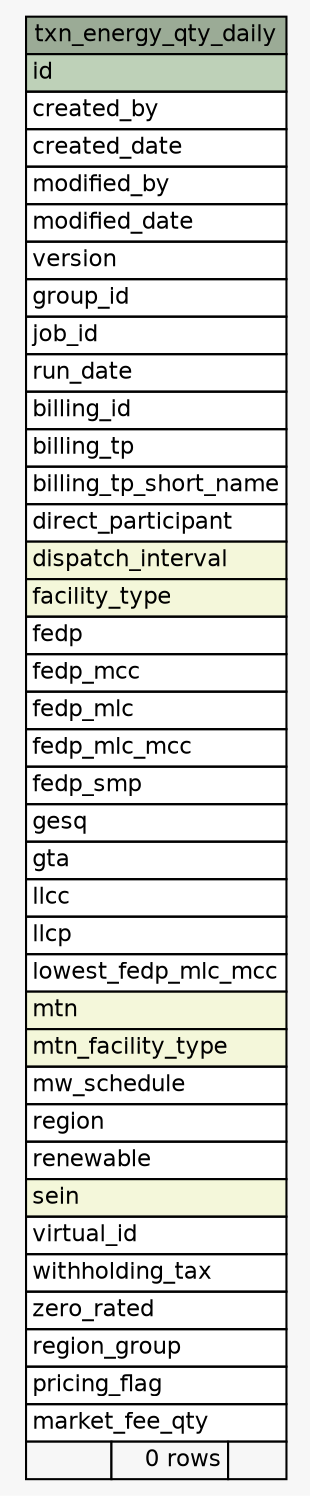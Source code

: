 // dot 2.36.0 on Mac OS X 10.12.6
// SchemaSpy rev 590
digraph "txn_energy_qty_daily" {
  graph [
    rankdir="RL"
    bgcolor="#f7f7f7"
    nodesep="0.18"
    ranksep="0.46"
    fontname="Helvetica"
    fontsize="11"
  ];
  node [
    fontname="Helvetica"
    fontsize="11"
    shape="plaintext"
  ];
  edge [
    arrowsize="0.8"
  ];
  "txn_energy_qty_daily" [
    label=<
    <TABLE BORDER="0" CELLBORDER="1" CELLSPACING="0" BGCOLOR="#ffffff">
      <TR><TD COLSPAN="3" BGCOLOR="#9bab96" ALIGN="CENTER">txn_energy_qty_daily</TD></TR>
      <TR><TD PORT="id" COLSPAN="3" BGCOLOR="#bed1b8" ALIGN="LEFT">id</TD></TR>
      <TR><TD PORT="created_by" COLSPAN="3" ALIGN="LEFT">created_by</TD></TR>
      <TR><TD PORT="created_date" COLSPAN="3" ALIGN="LEFT">created_date</TD></TR>
      <TR><TD PORT="modified_by" COLSPAN="3" ALIGN="LEFT">modified_by</TD></TR>
      <TR><TD PORT="modified_date" COLSPAN="3" ALIGN="LEFT">modified_date</TD></TR>
      <TR><TD PORT="version" COLSPAN="3" ALIGN="LEFT">version</TD></TR>
      <TR><TD PORT="group_id" COLSPAN="3" ALIGN="LEFT">group_id</TD></TR>
      <TR><TD PORT="job_id" COLSPAN="3" ALIGN="LEFT">job_id</TD></TR>
      <TR><TD PORT="run_date" COLSPAN="3" ALIGN="LEFT">run_date</TD></TR>
      <TR><TD PORT="billing_id" COLSPAN="3" ALIGN="LEFT">billing_id</TD></TR>
      <TR><TD PORT="billing_tp" COLSPAN="3" ALIGN="LEFT">billing_tp</TD></TR>
      <TR><TD PORT="billing_tp_short_name" COLSPAN="3" ALIGN="LEFT">billing_tp_short_name</TD></TR>
      <TR><TD PORT="direct_participant" COLSPAN="3" ALIGN="LEFT">direct_participant</TD></TR>
      <TR><TD PORT="dispatch_interval" COLSPAN="3" BGCOLOR="#f4f7da" ALIGN="LEFT">dispatch_interval</TD></TR>
      <TR><TD PORT="facility_type" COLSPAN="3" BGCOLOR="#f4f7da" ALIGN="LEFT">facility_type</TD></TR>
      <TR><TD PORT="fedp" COLSPAN="3" ALIGN="LEFT">fedp</TD></TR>
      <TR><TD PORT="fedp_mcc" COLSPAN="3" ALIGN="LEFT">fedp_mcc</TD></TR>
      <TR><TD PORT="fedp_mlc" COLSPAN="3" ALIGN="LEFT">fedp_mlc</TD></TR>
      <TR><TD PORT="fedp_mlc_mcc" COLSPAN="3" ALIGN="LEFT">fedp_mlc_mcc</TD></TR>
      <TR><TD PORT="fedp_smp" COLSPAN="3" ALIGN="LEFT">fedp_smp</TD></TR>
      <TR><TD PORT="gesq" COLSPAN="3" ALIGN="LEFT">gesq</TD></TR>
      <TR><TD PORT="gta" COLSPAN="3" ALIGN="LEFT">gta</TD></TR>
      <TR><TD PORT="llcc" COLSPAN="3" ALIGN="LEFT">llcc</TD></TR>
      <TR><TD PORT="llcp" COLSPAN="3" ALIGN="LEFT">llcp</TD></TR>
      <TR><TD PORT="lowest_fedp_mlc_mcc" COLSPAN="3" ALIGN="LEFT">lowest_fedp_mlc_mcc</TD></TR>
      <TR><TD PORT="mtn" COLSPAN="3" BGCOLOR="#f4f7da" ALIGN="LEFT">mtn</TD></TR>
      <TR><TD PORT="mtn_facility_type" COLSPAN="3" BGCOLOR="#f4f7da" ALIGN="LEFT">mtn_facility_type</TD></TR>
      <TR><TD PORT="mw_schedule" COLSPAN="3" ALIGN="LEFT">mw_schedule</TD></TR>
      <TR><TD PORT="region" COLSPAN="3" ALIGN="LEFT">region</TD></TR>
      <TR><TD PORT="renewable" COLSPAN="3" ALIGN="LEFT">renewable</TD></TR>
      <TR><TD PORT="sein" COLSPAN="3" BGCOLOR="#f4f7da" ALIGN="LEFT">sein</TD></TR>
      <TR><TD PORT="virtual_id" COLSPAN="3" ALIGN="LEFT">virtual_id</TD></TR>
      <TR><TD PORT="withholding_tax" COLSPAN="3" ALIGN="LEFT">withholding_tax</TD></TR>
      <TR><TD PORT="zero_rated" COLSPAN="3" ALIGN="LEFT">zero_rated</TD></TR>
      <TR><TD PORT="region_group" COLSPAN="3" ALIGN="LEFT">region_group</TD></TR>
      <TR><TD PORT="pricing_flag" COLSPAN="3" ALIGN="LEFT">pricing_flag</TD></TR>
      <TR><TD PORT="market_fee_qty" COLSPAN="3" ALIGN="LEFT">market_fee_qty</TD></TR>
      <TR><TD ALIGN="LEFT" BGCOLOR="#f7f7f7">  </TD><TD ALIGN="RIGHT" BGCOLOR="#f7f7f7">0 rows</TD><TD ALIGN="RIGHT" BGCOLOR="#f7f7f7">  </TD></TR>
    </TABLE>>
    URL="tables/txn_energy_qty_daily.html"
    tooltip="txn_energy_qty_daily"
  ];
}
